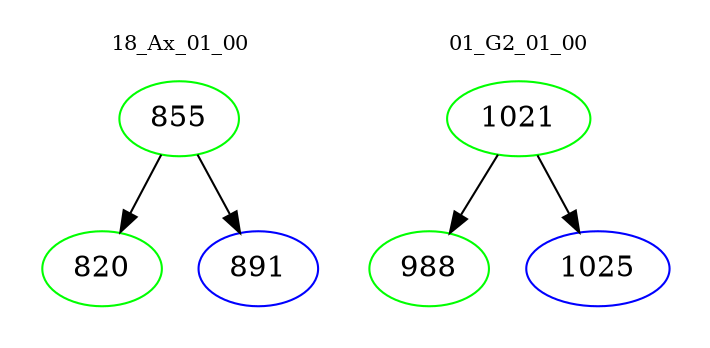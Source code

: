 digraph{
subgraph cluster_0 {
color = white
label = "18_Ax_01_00";
fontsize=10;
T0_855 [label="855", color="green"]
T0_855 -> T0_820 [color="black"]
T0_820 [label="820", color="green"]
T0_855 -> T0_891 [color="black"]
T0_891 [label="891", color="blue"]
}
subgraph cluster_1 {
color = white
label = "01_G2_01_00";
fontsize=10;
T1_1021 [label="1021", color="green"]
T1_1021 -> T1_988 [color="black"]
T1_988 [label="988", color="green"]
T1_1021 -> T1_1025 [color="black"]
T1_1025 [label="1025", color="blue"]
}
}
